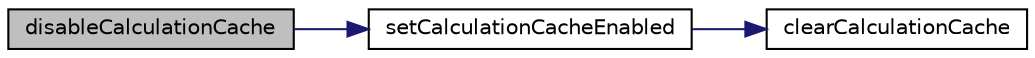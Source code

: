 digraph "disableCalculationCache"
{
  edge [fontname="Helvetica",fontsize="10",labelfontname="Helvetica",labelfontsize="10"];
  node [fontname="Helvetica",fontsize="10",shape=record];
  rankdir="LR";
  Node121 [label="disableCalculationCache",height=0.2,width=0.4,color="black", fillcolor="grey75", style="filled", fontcolor="black"];
  Node121 -> Node122 [color="midnightblue",fontsize="10",style="solid",fontname="Helvetica"];
  Node122 [label="setCalculationCacheEnabled",height=0.2,width=0.4,color="black", fillcolor="white", style="filled",URL="$class_p_h_p_excel___calculation.html#ac1d0ae10560d104d75c202e70e83d1f7"];
  Node122 -> Node123 [color="midnightblue",fontsize="10",style="solid",fontname="Helvetica"];
  Node123 [label="clearCalculationCache",height=0.2,width=0.4,color="black", fillcolor="white", style="filled",URL="$class_p_h_p_excel___calculation.html#a63a490220d1aecf2b8b6a161cb95fd64"];
}
